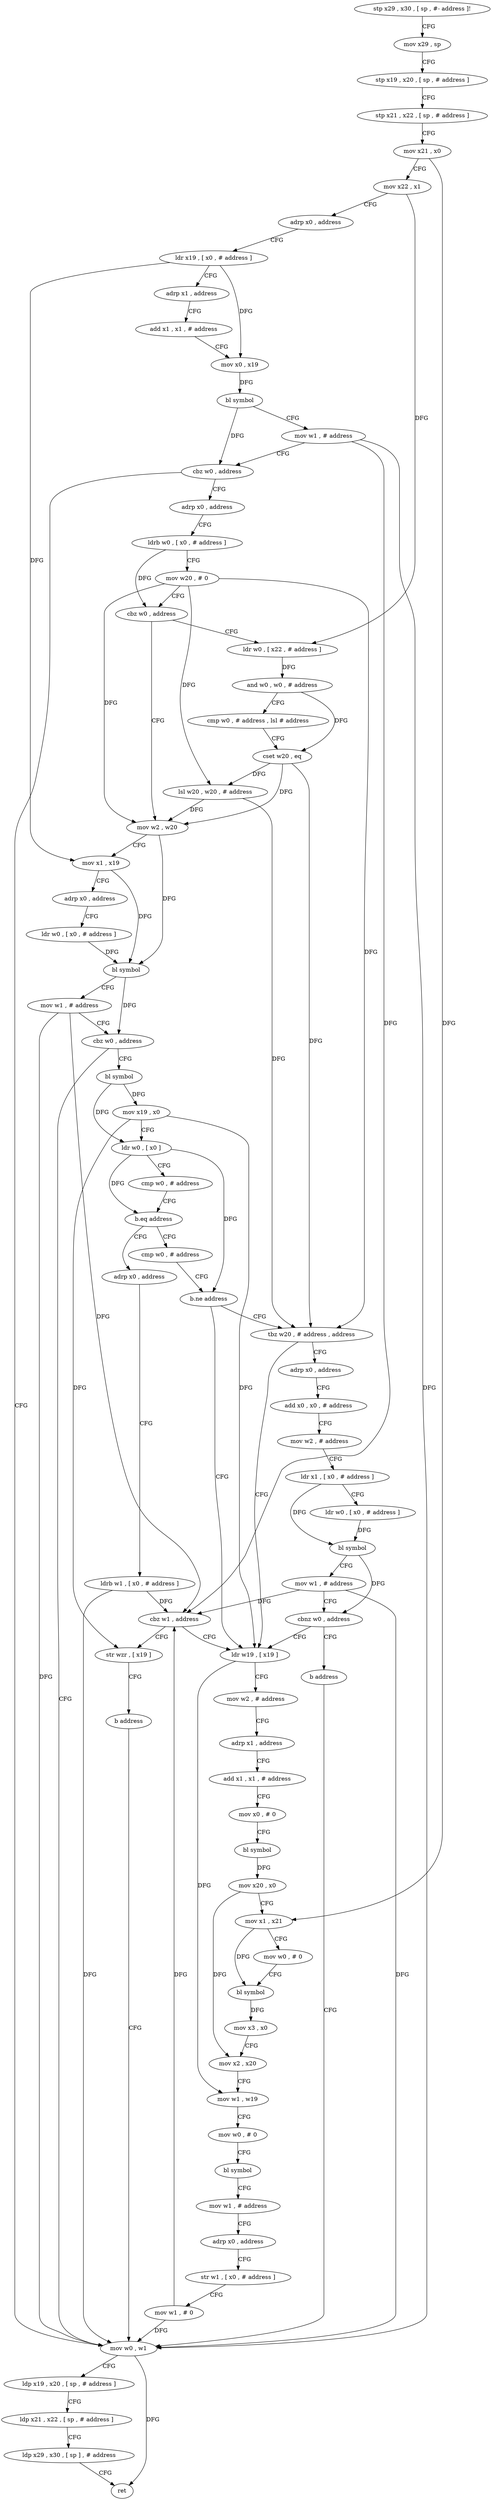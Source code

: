 digraph "func" {
"4213916" [label = "stp x29 , x30 , [ sp , #- address ]!" ]
"4213920" [label = "mov x29 , sp" ]
"4213924" [label = "stp x19 , x20 , [ sp , # address ]" ]
"4213928" [label = "stp x21 , x22 , [ sp , # address ]" ]
"4213932" [label = "mov x21 , x0" ]
"4213936" [label = "mov x22 , x1" ]
"4213940" [label = "adrp x0 , address" ]
"4213944" [label = "ldr x19 , [ x0 , # address ]" ]
"4213948" [label = "adrp x1 , address" ]
"4213952" [label = "add x1 , x1 , # address" ]
"4213956" [label = "mov x0 , x19" ]
"4213960" [label = "bl symbol" ]
"4213964" [label = "mov w1 , # address" ]
"4213968" [label = "cbz w0 , address" ]
"4214144" [label = "mov w0 , w1" ]
"4213972" [label = "adrp x0 , address" ]
"4214148" [label = "ldp x19 , x20 , [ sp , # address ]" ]
"4214152" [label = "ldp x21 , x22 , [ sp , # address ]" ]
"4214156" [label = "ldp x29 , x30 , [ sp ] , # address" ]
"4214160" [label = "ret" ]
"4213976" [label = "ldrb w0 , [ x0 , # address ]" ]
"4213980" [label = "mov w20 , # 0" ]
"4213984" [label = "cbz w0 , address" ]
"4214008" [label = "mov w2 , w20" ]
"4213988" [label = "ldr w0 , [ x22 , # address ]" ]
"4214012" [label = "mov x1 , x19" ]
"4214016" [label = "adrp x0 , address" ]
"4214020" [label = "ldr w0 , [ x0 , # address ]" ]
"4214024" [label = "bl symbol" ]
"4214028" [label = "mov w1 , # address" ]
"4214032" [label = "cbz w0 , address" ]
"4214036" [label = "bl symbol" ]
"4213992" [label = "and w0 , w0 , # address" ]
"4213996" [label = "cmp w0 , # address , lsl # address" ]
"4214000" [label = "cset w20 , eq" ]
"4214004" [label = "lsl w20 , w20 , # address" ]
"4214040" [label = "mov x19 , x0" ]
"4214044" [label = "ldr w0 , [ x0 ]" ]
"4214048" [label = "cmp w0 , # address" ]
"4214052" [label = "b.eq address" ]
"4214164" [label = "adrp x0 , address" ]
"4214056" [label = "cmp w0 , # address" ]
"4214168" [label = "ldrb w1 , [ x0 , # address ]" ]
"4214172" [label = "cbz w1 , address" ]
"4214068" [label = "ldr w19 , [ x19 ]" ]
"4214176" [label = "str wzr , [ x19 ]" ]
"4214060" [label = "b.ne address" ]
"4214064" [label = "tbz w20 , # address , address" ]
"4214072" [label = "mov w2 , # address" ]
"4214076" [label = "adrp x1 , address" ]
"4214080" [label = "add x1 , x1 , # address" ]
"4214084" [label = "mov x0 , # 0" ]
"4214088" [label = "bl symbol" ]
"4214092" [label = "mov x20 , x0" ]
"4214096" [label = "mov x1 , x21" ]
"4214100" [label = "mov w0 , # 0" ]
"4214104" [label = "bl symbol" ]
"4214108" [label = "mov x3 , x0" ]
"4214112" [label = "mov x2 , x20" ]
"4214116" [label = "mov w1 , w19" ]
"4214120" [label = "mov w0 , # 0" ]
"4214124" [label = "bl symbol" ]
"4214128" [label = "mov w1 , # address" ]
"4214132" [label = "adrp x0 , address" ]
"4214136" [label = "str w1 , [ x0 , # address ]" ]
"4214140" [label = "mov w1 , # 0" ]
"4214180" [label = "b address" ]
"4214184" [label = "adrp x0 , address" ]
"4214188" [label = "add x0 , x0 , # address" ]
"4214192" [label = "mov w2 , # address" ]
"4214196" [label = "ldr x1 , [ x0 , # address ]" ]
"4214200" [label = "ldr w0 , [ x0 , # address ]" ]
"4214204" [label = "bl symbol" ]
"4214208" [label = "mov w1 , # address" ]
"4214212" [label = "cbnz w0 , address" ]
"4214216" [label = "b address" ]
"4213916" -> "4213920" [ label = "CFG" ]
"4213920" -> "4213924" [ label = "CFG" ]
"4213924" -> "4213928" [ label = "CFG" ]
"4213928" -> "4213932" [ label = "CFG" ]
"4213932" -> "4213936" [ label = "CFG" ]
"4213932" -> "4214096" [ label = "DFG" ]
"4213936" -> "4213940" [ label = "CFG" ]
"4213936" -> "4213988" [ label = "DFG" ]
"4213940" -> "4213944" [ label = "CFG" ]
"4213944" -> "4213948" [ label = "CFG" ]
"4213944" -> "4213956" [ label = "DFG" ]
"4213944" -> "4214012" [ label = "DFG" ]
"4213948" -> "4213952" [ label = "CFG" ]
"4213952" -> "4213956" [ label = "CFG" ]
"4213956" -> "4213960" [ label = "DFG" ]
"4213960" -> "4213964" [ label = "CFG" ]
"4213960" -> "4213968" [ label = "DFG" ]
"4213964" -> "4213968" [ label = "CFG" ]
"4213964" -> "4214144" [ label = "DFG" ]
"4213964" -> "4214172" [ label = "DFG" ]
"4213968" -> "4214144" [ label = "CFG" ]
"4213968" -> "4213972" [ label = "CFG" ]
"4214144" -> "4214148" [ label = "CFG" ]
"4214144" -> "4214160" [ label = "DFG" ]
"4213972" -> "4213976" [ label = "CFG" ]
"4214148" -> "4214152" [ label = "CFG" ]
"4214152" -> "4214156" [ label = "CFG" ]
"4214156" -> "4214160" [ label = "CFG" ]
"4213976" -> "4213980" [ label = "CFG" ]
"4213976" -> "4213984" [ label = "DFG" ]
"4213980" -> "4213984" [ label = "CFG" ]
"4213980" -> "4214008" [ label = "DFG" ]
"4213980" -> "4214004" [ label = "DFG" ]
"4213980" -> "4214064" [ label = "DFG" ]
"4213984" -> "4214008" [ label = "CFG" ]
"4213984" -> "4213988" [ label = "CFG" ]
"4214008" -> "4214012" [ label = "CFG" ]
"4214008" -> "4214024" [ label = "DFG" ]
"4213988" -> "4213992" [ label = "DFG" ]
"4214012" -> "4214016" [ label = "CFG" ]
"4214012" -> "4214024" [ label = "DFG" ]
"4214016" -> "4214020" [ label = "CFG" ]
"4214020" -> "4214024" [ label = "DFG" ]
"4214024" -> "4214028" [ label = "CFG" ]
"4214024" -> "4214032" [ label = "DFG" ]
"4214028" -> "4214032" [ label = "CFG" ]
"4214028" -> "4214144" [ label = "DFG" ]
"4214028" -> "4214172" [ label = "DFG" ]
"4214032" -> "4214144" [ label = "CFG" ]
"4214032" -> "4214036" [ label = "CFG" ]
"4214036" -> "4214040" [ label = "DFG" ]
"4214036" -> "4214044" [ label = "DFG" ]
"4213992" -> "4213996" [ label = "CFG" ]
"4213992" -> "4214000" [ label = "DFG" ]
"4213996" -> "4214000" [ label = "CFG" ]
"4214000" -> "4214004" [ label = "DFG" ]
"4214000" -> "4214008" [ label = "DFG" ]
"4214000" -> "4214064" [ label = "DFG" ]
"4214004" -> "4214008" [ label = "DFG" ]
"4214004" -> "4214064" [ label = "DFG" ]
"4214040" -> "4214044" [ label = "CFG" ]
"4214040" -> "4214068" [ label = "DFG" ]
"4214040" -> "4214176" [ label = "DFG" ]
"4214044" -> "4214048" [ label = "CFG" ]
"4214044" -> "4214052" [ label = "DFG" ]
"4214044" -> "4214060" [ label = "DFG" ]
"4214048" -> "4214052" [ label = "CFG" ]
"4214052" -> "4214164" [ label = "CFG" ]
"4214052" -> "4214056" [ label = "CFG" ]
"4214164" -> "4214168" [ label = "CFG" ]
"4214056" -> "4214060" [ label = "CFG" ]
"4214168" -> "4214172" [ label = "DFG" ]
"4214168" -> "4214144" [ label = "DFG" ]
"4214172" -> "4214068" [ label = "CFG" ]
"4214172" -> "4214176" [ label = "CFG" ]
"4214068" -> "4214072" [ label = "CFG" ]
"4214068" -> "4214116" [ label = "DFG" ]
"4214176" -> "4214180" [ label = "CFG" ]
"4214060" -> "4214068" [ label = "CFG" ]
"4214060" -> "4214064" [ label = "CFG" ]
"4214064" -> "4214184" [ label = "CFG" ]
"4214064" -> "4214068" [ label = "CFG" ]
"4214072" -> "4214076" [ label = "CFG" ]
"4214076" -> "4214080" [ label = "CFG" ]
"4214080" -> "4214084" [ label = "CFG" ]
"4214084" -> "4214088" [ label = "CFG" ]
"4214088" -> "4214092" [ label = "DFG" ]
"4214092" -> "4214096" [ label = "CFG" ]
"4214092" -> "4214112" [ label = "DFG" ]
"4214096" -> "4214100" [ label = "CFG" ]
"4214096" -> "4214104" [ label = "DFG" ]
"4214100" -> "4214104" [ label = "CFG" ]
"4214104" -> "4214108" [ label = "DFG" ]
"4214108" -> "4214112" [ label = "CFG" ]
"4214112" -> "4214116" [ label = "CFG" ]
"4214116" -> "4214120" [ label = "CFG" ]
"4214120" -> "4214124" [ label = "CFG" ]
"4214124" -> "4214128" [ label = "CFG" ]
"4214128" -> "4214132" [ label = "CFG" ]
"4214132" -> "4214136" [ label = "CFG" ]
"4214136" -> "4214140" [ label = "CFG" ]
"4214140" -> "4214144" [ label = "DFG" ]
"4214140" -> "4214172" [ label = "DFG" ]
"4214180" -> "4214144" [ label = "CFG" ]
"4214184" -> "4214188" [ label = "CFG" ]
"4214188" -> "4214192" [ label = "CFG" ]
"4214192" -> "4214196" [ label = "CFG" ]
"4214196" -> "4214200" [ label = "CFG" ]
"4214196" -> "4214204" [ label = "DFG" ]
"4214200" -> "4214204" [ label = "DFG" ]
"4214204" -> "4214208" [ label = "CFG" ]
"4214204" -> "4214212" [ label = "DFG" ]
"4214208" -> "4214212" [ label = "CFG" ]
"4214208" -> "4214144" [ label = "DFG" ]
"4214208" -> "4214172" [ label = "DFG" ]
"4214212" -> "4214068" [ label = "CFG" ]
"4214212" -> "4214216" [ label = "CFG" ]
"4214216" -> "4214144" [ label = "CFG" ]
}
